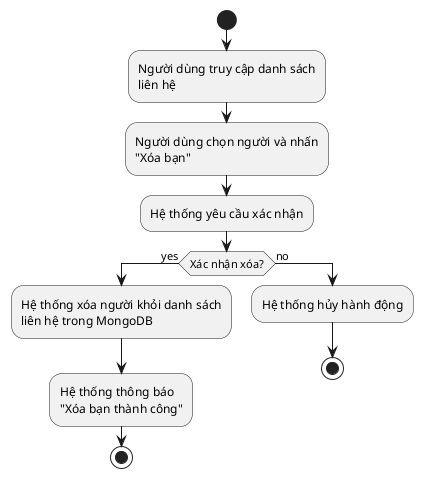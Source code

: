 @startuml
start
:Người dùng truy cập danh sách\nliên hệ;
:Người dùng chọn người và nhấn\n"Xóa bạn";
:Hệ thống yêu cầu xác nhận;

if (Xác nhận xóa?) then (yes)
    :Hệ thống xóa người khỏi danh sách\nliên hệ trong MongoDB;
    :Hệ thống thông báo\n"Xóa bạn thành công";
    stop
else (no)
    :Hệ thống hủy hành động;
    stop
endif

@enduml